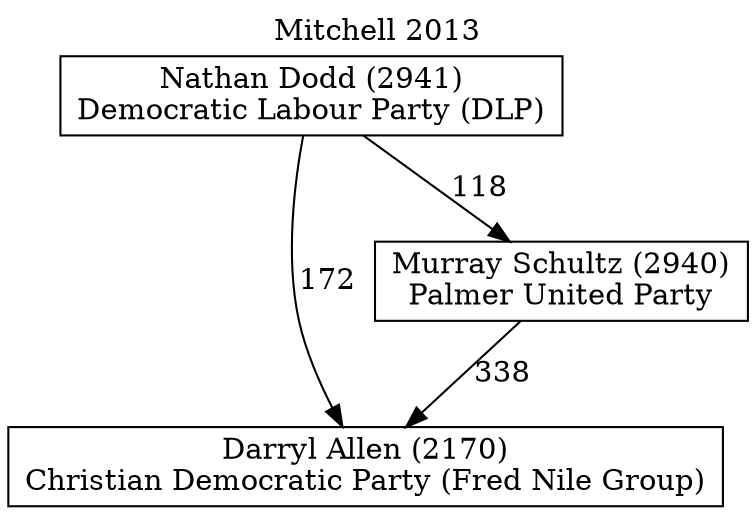 // House preference flow
digraph "Darryl Allen (2170)_Mitchell_2013" {
	graph [label="Mitchell 2013" labelloc=t mclimit=2]
	node [shape=box]
	"Darryl Allen (2170)" [label="Darryl Allen (2170)
Christian Democratic Party (Fred Nile Group)"]
	"Murray Schultz (2940)" [label="Murray Schultz (2940)
Palmer United Party"]
	"Nathan Dodd (2941)" [label="Nathan Dodd (2941)
Democratic Labour Party (DLP)"]
	"Murray Schultz (2940)" -> "Darryl Allen (2170)" [label=338]
	"Nathan Dodd (2941)" -> "Murray Schultz (2940)" [label=118]
	"Nathan Dodd (2941)" -> "Darryl Allen (2170)" [label=172]
}
